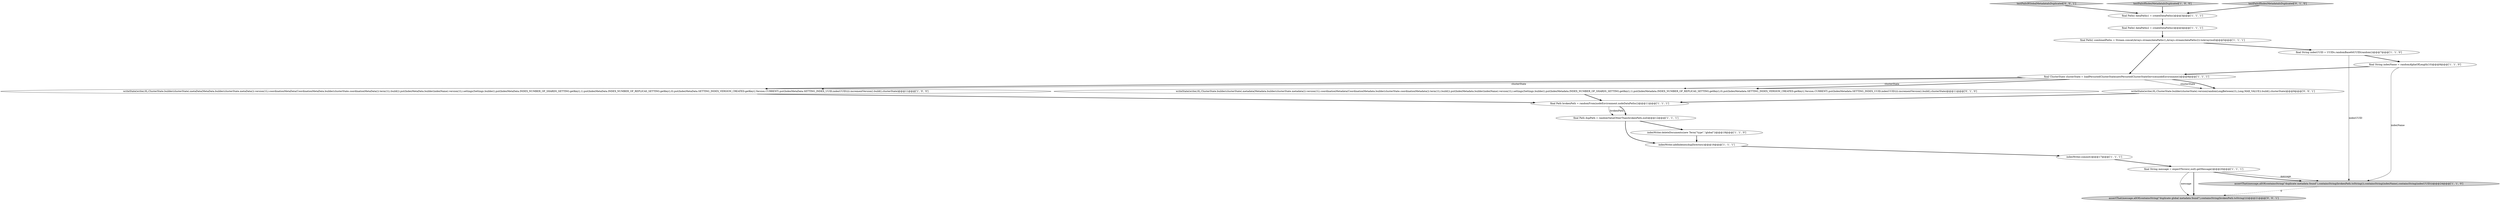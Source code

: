 digraph {
5 [style = filled, label = "final String indexName = randomAlphaOfLength(10)@@@8@@@['1', '1', '0']", fillcolor = white, shape = ellipse image = "AAA0AAABBB1BBB"];
16 [style = filled, label = "writeState(writer,0L,ClusterState.builder(clusterState).metadata(Metadata.builder(clusterState.metadata()).version(1L).coordinationMetadata(CoordinationMetadata.builder(clusterState.coordinationMetadata()).term(1L).build()).put(IndexMetadata.builder(indexName).version(1L).settings(Settings.builder().put(IndexMetadata.INDEX_NUMBER_OF_SHARDS_SETTING.getKey(),1).put(IndexMetadata.INDEX_NUMBER_OF_REPLICAS_SETTING.getKey(),0).put(IndexMetadata.SETTING_INDEX_VERSION_CREATED.getKey(),Version.CURRENT).put(IndexMetadata.SETTING_INDEX_UUID,indexUUID)))).incrementVersion().build(),clusterState)@@@11@@@['0', '1', '0']", fillcolor = white, shape = ellipse image = "AAA0AAABBB2BBB"];
19 [style = filled, label = "testFailsIfGlobalMetadataIsDuplicated['0', '0', '1']", fillcolor = lightgray, shape = diamond image = "AAA0AAABBB3BBB"];
0 [style = filled, label = "indexWriter.commit()@@@17@@@['1', '1', '1']", fillcolor = white, shape = ellipse image = "AAA0AAABBB1BBB"];
4 [style = filled, label = "final Path(( combinedPaths = Stream.concat(Arrays.stream(dataPaths1),Arrays.stream(dataPaths2)).toArray(null)@@@5@@@['1', '1', '1']", fillcolor = white, shape = ellipse image = "AAA0AAABBB1BBB"];
1 [style = filled, label = "assertThat(message,allOf(containsString(\"duplicate metadata found\"),containsString(brokenPath.toString()),containsString(indexName),containsString(indexUUID)))@@@24@@@['1', '1', '0']", fillcolor = lightgray, shape = ellipse image = "AAA0AAABBB1BBB"];
7 [style = filled, label = "final Path(( dataPaths1 = createDataPaths()@@@3@@@['1', '1', '1']", fillcolor = white, shape = ellipse image = "AAA0AAABBB1BBB"];
2 [style = filled, label = "final String message = expectThrows(,null).getMessage()@@@20@@@['1', '1', '1']", fillcolor = white, shape = ellipse image = "AAA0AAABBB1BBB"];
10 [style = filled, label = "indexWriter.addIndexes(dupDirectory)@@@16@@@['1', '1', '1']", fillcolor = white, shape = ellipse image = "AAA0AAABBB1BBB"];
18 [style = filled, label = "writeState(writer,0L,ClusterState.builder(clusterState).version(randomLongBetween(1L,Long.MAX_VALUE)).build(),clusterState)@@@9@@@['0', '0', '1']", fillcolor = white, shape = ellipse image = "AAA0AAABBB3BBB"];
13 [style = filled, label = "writeState(writer,0L,ClusterState.builder(clusterState).metaData(MetaData.builder(clusterState.metaData()).version(1L).coordinationMetaData(CoordinationMetaData.builder(clusterState.coordinationMetaData()).term(1L).build()).put(IndexMetaData.builder(indexName).version(1L).settings(Settings.builder().put(IndexMetaData.INDEX_NUMBER_OF_SHARDS_SETTING.getKey(),1).put(IndexMetaData.INDEX_NUMBER_OF_REPLICAS_SETTING.getKey(),0).put(IndexMetaData.SETTING_INDEX_VERSION_CREATED.getKey(),Version.CURRENT).put(IndexMetaData.SETTING_INDEX_UUID,indexUUID)))).incrementVersion().build(),clusterState)@@@11@@@['1', '0', '0']", fillcolor = white, shape = ellipse image = "AAA0AAABBB1BBB"];
8 [style = filled, label = "testFailsIfIndexMetadataIsDuplicated['1', '0', '0']", fillcolor = lightgray, shape = diamond image = "AAA0AAABBB1BBB"];
17 [style = filled, label = "assertThat(message,allOf(containsString(\"duplicate global metadata found\"),containsString(brokenPath.toString())))@@@21@@@['0', '0', '1']", fillcolor = lightgray, shape = ellipse image = "AAA0AAABBB3BBB"];
12 [style = filled, label = "final String indexUUID = UUIDs.randomBase64UUID(random())@@@7@@@['1', '1', '0']", fillcolor = white, shape = ellipse image = "AAA0AAABBB1BBB"];
15 [style = filled, label = "testFailsIfIndexMetadataIsDuplicated['0', '1', '0']", fillcolor = lightgray, shape = diamond image = "AAA0AAABBB2BBB"];
3 [style = filled, label = "final ClusterState clusterState = loadPersistedClusterState(newPersistedClusterStateService(nodeEnvironment))@@@8@@@['1', '1', '1']", fillcolor = white, shape = ellipse image = "AAA0AAABBB1BBB"];
11 [style = filled, label = "final Path(( dataPaths2 = createDataPaths()@@@4@@@['1', '1', '1']", fillcolor = white, shape = ellipse image = "AAA0AAABBB1BBB"];
6 [style = filled, label = "final Path dupPath = randomValueOtherThan(brokenPath,null)@@@12@@@['1', '1', '1']", fillcolor = white, shape = ellipse image = "AAA0AAABBB1BBB"];
14 [style = filled, label = "final Path brokenPath = randomFrom(nodeEnvironment.nodeDataPaths())@@@11@@@['1', '1', '1']", fillcolor = white, shape = ellipse image = "AAA0AAABBB1BBB"];
9 [style = filled, label = "indexWriter.deleteDocuments(new Term(\"type\",\"global\"))@@@18@@@['1', '1', '0']", fillcolor = white, shape = ellipse image = "AAA0AAABBB1BBB"];
3->16 [style = solid, label="clusterState"];
11->4 [style = bold, label=""];
2->17 [style = solid, label="message"];
3->18 [style = solid, label="clusterState"];
2->1 [style = solid, label="message"];
7->11 [style = bold, label=""];
15->7 [style = bold, label=""];
3->18 [style = bold, label=""];
3->13 [style = bold, label=""];
2->17 [style = bold, label=""];
14->6 [style = solid, label="brokenPath"];
6->10 [style = bold, label=""];
6->9 [style = bold, label=""];
12->5 [style = bold, label=""];
16->14 [style = bold, label=""];
2->1 [style = bold, label=""];
4->12 [style = bold, label=""];
14->6 [style = bold, label=""];
8->7 [style = bold, label=""];
12->1 [style = solid, label="indexUUID"];
5->1 [style = solid, label="indexName"];
5->3 [style = bold, label=""];
3->16 [style = bold, label=""];
0->2 [style = bold, label=""];
19->7 [style = bold, label=""];
13->14 [style = bold, label=""];
18->14 [style = bold, label=""];
1->17 [style = dashed, label="0"];
3->13 [style = solid, label="clusterState"];
4->3 [style = bold, label=""];
10->0 [style = bold, label=""];
9->10 [style = bold, label=""];
}
